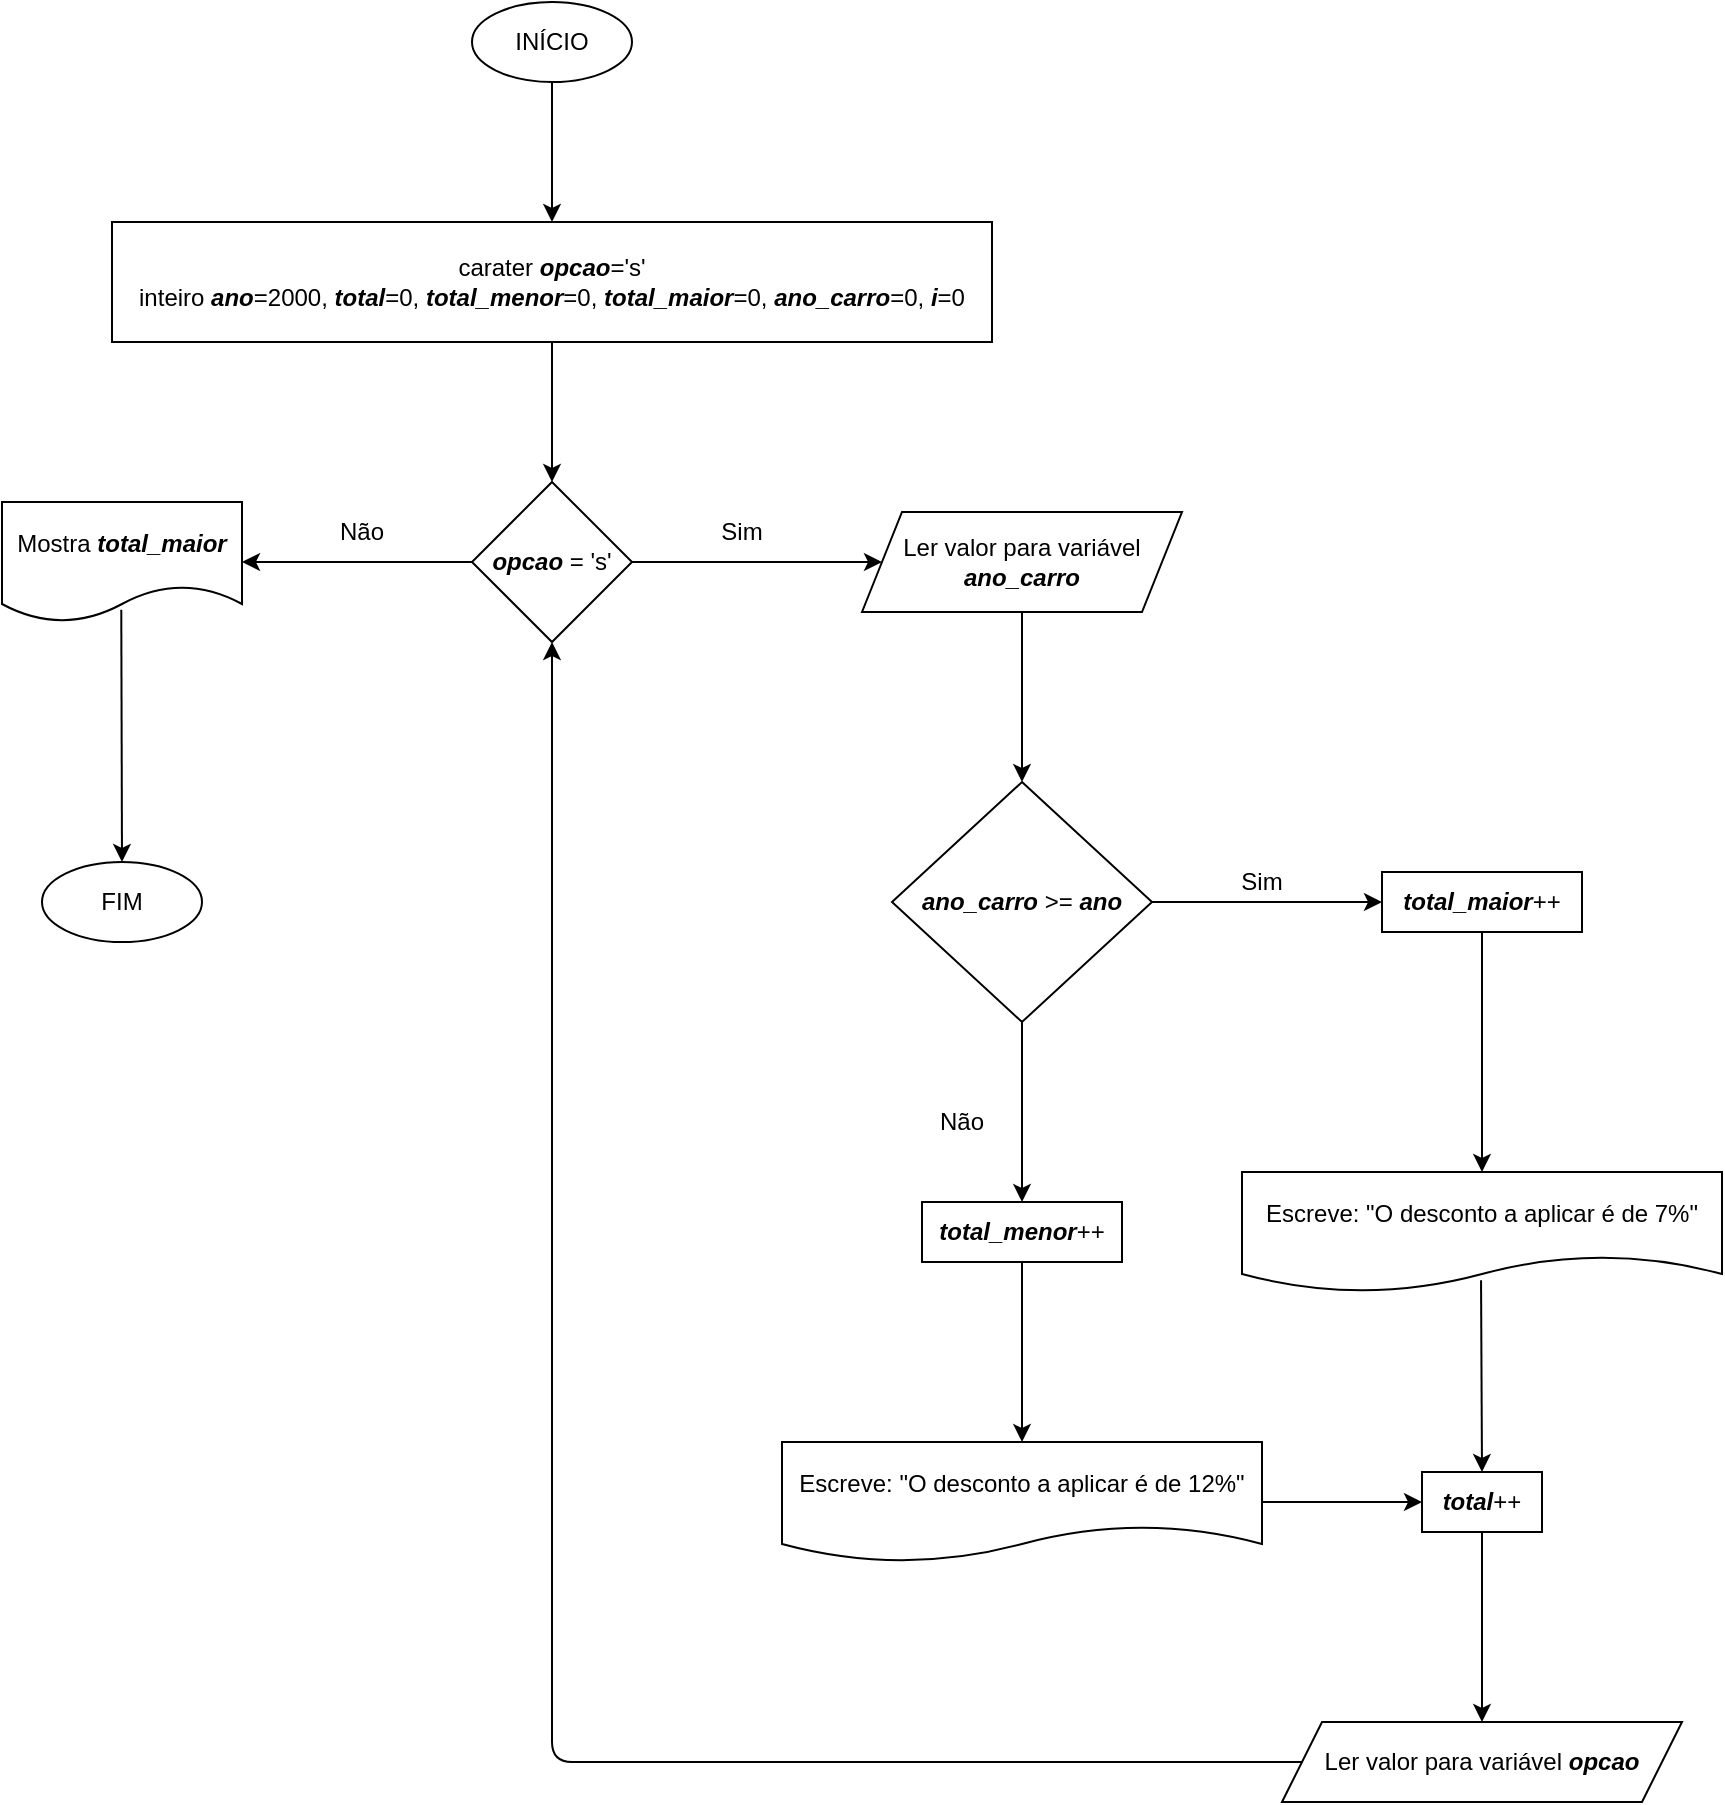 <mxfile version="13.7.9" type="device"><diagram id="93xqm5OjB6TI5xSfu6fs" name="Page-1"><mxGraphModel dx="1240" dy="686" grid="1" gridSize="10" guides="1" tooltips="1" connect="1" arrows="1" fold="1" page="1" pageScale="1" pageWidth="850" pageHeight="1100" math="0" shadow="0"><root><mxCell id="0"/><mxCell id="1" parent="0"/><mxCell id="lJgTZrz8S3YiAuMYGtJY-10" value="" style="edgeStyle=orthogonalEdgeStyle;rounded=0;orthogonalLoop=1;jettySize=auto;html=1;" edge="1" parent="1" source="lJgTZrz8S3YiAuMYGtJY-1" target="lJgTZrz8S3YiAuMYGtJY-2"><mxGeometry relative="1" as="geometry"/></mxCell><mxCell id="lJgTZrz8S3YiAuMYGtJY-1" value="INÍCIO" style="ellipse;whiteSpace=wrap;html=1;" vertex="1" parent="1"><mxGeometry x="385" y="10" width="80" height="40" as="geometry"/></mxCell><mxCell id="lJgTZrz8S3YiAuMYGtJY-11" value="" style="edgeStyle=orthogonalEdgeStyle;rounded=0;orthogonalLoop=1;jettySize=auto;html=1;" edge="1" parent="1" source="lJgTZrz8S3YiAuMYGtJY-2" target="lJgTZrz8S3YiAuMYGtJY-3"><mxGeometry relative="1" as="geometry"/></mxCell><mxCell id="lJgTZrz8S3YiAuMYGtJY-2" value="carater &lt;b style=&quot;font-style: italic&quot;&gt;opcao&lt;/b&gt;='s'&lt;br&gt;inteiro &lt;b&gt;&lt;i&gt;ano&lt;/i&gt;&lt;/b&gt;=2000, &lt;b&gt;&lt;i&gt;total&lt;/i&gt;&lt;/b&gt;=0, &lt;i&gt;&lt;b&gt;total_menor&lt;/b&gt;&lt;/i&gt;=0, &lt;b&gt;&lt;i&gt;total_maior&lt;/i&gt;&lt;/b&gt;=0, &lt;i&gt;&lt;b&gt;ano_carro&lt;/b&gt;&lt;/i&gt;=0, &lt;b&gt;&lt;i&gt;i&lt;/i&gt;&lt;/b&gt;=0" style="rounded=0;whiteSpace=wrap;html=1;" vertex="1" parent="1"><mxGeometry x="205" y="120" width="440" height="60" as="geometry"/></mxCell><mxCell id="lJgTZrz8S3YiAuMYGtJY-12" value="" style="edgeStyle=orthogonalEdgeStyle;rounded=0;orthogonalLoop=1;jettySize=auto;html=1;" edge="1" parent="1" source="lJgTZrz8S3YiAuMYGtJY-3" target="lJgTZrz8S3YiAuMYGtJY-4"><mxGeometry relative="1" as="geometry"/></mxCell><mxCell id="lJgTZrz8S3YiAuMYGtJY-26" value="" style="edgeStyle=orthogonalEdgeStyle;rounded=0;orthogonalLoop=1;jettySize=auto;html=1;" edge="1" parent="1" source="lJgTZrz8S3YiAuMYGtJY-3" target="lJgTZrz8S3YiAuMYGtJY-24"><mxGeometry relative="1" as="geometry"/></mxCell><mxCell id="lJgTZrz8S3YiAuMYGtJY-3" value="&lt;b&gt;&lt;i&gt;opcao&lt;/i&gt;&lt;/b&gt; = 's'" style="rhombus;whiteSpace=wrap;html=1;" vertex="1" parent="1"><mxGeometry x="385" y="250" width="80" height="80" as="geometry"/></mxCell><mxCell id="lJgTZrz8S3YiAuMYGtJY-13" value="" style="edgeStyle=orthogonalEdgeStyle;rounded=0;orthogonalLoop=1;jettySize=auto;html=1;" edge="1" parent="1" source="lJgTZrz8S3YiAuMYGtJY-4" target="lJgTZrz8S3YiAuMYGtJY-5"><mxGeometry relative="1" as="geometry"/></mxCell><mxCell id="lJgTZrz8S3YiAuMYGtJY-4" value="Ler valor para variável &lt;b&gt;&lt;i&gt;ano_carro&lt;/i&gt;&lt;/b&gt;" style="shape=parallelogram;perimeter=parallelogramPerimeter;whiteSpace=wrap;html=1;fixedSize=1;" vertex="1" parent="1"><mxGeometry x="580" y="265" width="160" height="50" as="geometry"/></mxCell><mxCell id="lJgTZrz8S3YiAuMYGtJY-14" value="" style="edgeStyle=orthogonalEdgeStyle;rounded=0;orthogonalLoop=1;jettySize=auto;html=1;" edge="1" parent="1" source="lJgTZrz8S3YiAuMYGtJY-5" target="lJgTZrz8S3YiAuMYGtJY-7"><mxGeometry relative="1" as="geometry"/></mxCell><mxCell id="lJgTZrz8S3YiAuMYGtJY-15" value="" style="edgeStyle=orthogonalEdgeStyle;rounded=0;orthogonalLoop=1;jettySize=auto;html=1;" edge="1" parent="1" source="lJgTZrz8S3YiAuMYGtJY-5" target="lJgTZrz8S3YiAuMYGtJY-6"><mxGeometry relative="1" as="geometry"/></mxCell><mxCell id="lJgTZrz8S3YiAuMYGtJY-5" value="&lt;b&gt;&lt;i&gt;ano_carro&lt;/i&gt;&lt;/b&gt; &amp;gt;= &lt;b&gt;&lt;i&gt;ano&lt;/i&gt;&lt;/b&gt;" style="rhombus;whiteSpace=wrap;html=1;" vertex="1" parent="1"><mxGeometry x="595" y="400" width="130" height="120" as="geometry"/></mxCell><mxCell id="lJgTZrz8S3YiAuMYGtJY-16" value="" style="edgeStyle=orthogonalEdgeStyle;rounded=0;orthogonalLoop=1;jettySize=auto;html=1;" edge="1" parent="1" source="lJgTZrz8S3YiAuMYGtJY-6" target="lJgTZrz8S3YiAuMYGtJY-8"><mxGeometry relative="1" as="geometry"/></mxCell><mxCell id="lJgTZrz8S3YiAuMYGtJY-6" value="&lt;b&gt;&lt;i&gt;total_maior&lt;/i&gt;&lt;/b&gt;++" style="rounded=0;whiteSpace=wrap;html=1;" vertex="1" parent="1"><mxGeometry x="840" y="445" width="100" height="30" as="geometry"/></mxCell><mxCell id="lJgTZrz8S3YiAuMYGtJY-17" value="" style="edgeStyle=orthogonalEdgeStyle;rounded=0;orthogonalLoop=1;jettySize=auto;html=1;" edge="1" parent="1" source="lJgTZrz8S3YiAuMYGtJY-7" target="lJgTZrz8S3YiAuMYGtJY-9"><mxGeometry relative="1" as="geometry"/></mxCell><mxCell id="lJgTZrz8S3YiAuMYGtJY-7" value="&lt;b&gt;&lt;i&gt;total_menor&lt;/i&gt;&lt;/b&gt;++" style="rounded=0;whiteSpace=wrap;html=1;" vertex="1" parent="1"><mxGeometry x="610" y="610" width="100" height="30" as="geometry"/></mxCell><mxCell id="lJgTZrz8S3YiAuMYGtJY-8" value="Escreve: &quot;O desconto a aplicar é de 7%&quot;" style="shape=document;whiteSpace=wrap;html=1;boundedLbl=1;" vertex="1" parent="1"><mxGeometry x="770" y="595" width="240" height="60" as="geometry"/></mxCell><mxCell id="lJgTZrz8S3YiAuMYGtJY-19" value="" style="edgeStyle=orthogonalEdgeStyle;rounded=0;orthogonalLoop=1;jettySize=auto;html=1;" edge="1" parent="1" source="lJgTZrz8S3YiAuMYGtJY-9" target="lJgTZrz8S3YiAuMYGtJY-18"><mxGeometry relative="1" as="geometry"/></mxCell><mxCell id="lJgTZrz8S3YiAuMYGtJY-9" value="Escreve: &quot;O desconto a aplicar é de 12%&quot;" style="shape=document;whiteSpace=wrap;html=1;boundedLbl=1;" vertex="1" parent="1"><mxGeometry x="540" y="730" width="240" height="60" as="geometry"/></mxCell><mxCell id="lJgTZrz8S3YiAuMYGtJY-22" value="" style="edgeStyle=orthogonalEdgeStyle;rounded=0;orthogonalLoop=1;jettySize=auto;html=1;" edge="1" parent="1" source="lJgTZrz8S3YiAuMYGtJY-18" target="lJgTZrz8S3YiAuMYGtJY-21"><mxGeometry relative="1" as="geometry"/></mxCell><mxCell id="lJgTZrz8S3YiAuMYGtJY-18" value="&lt;b&gt;&lt;i&gt;total&lt;/i&gt;&lt;/b&gt;++" style="rounded=0;whiteSpace=wrap;html=1;" vertex="1" parent="1"><mxGeometry x="860" y="745" width="60" height="30" as="geometry"/></mxCell><mxCell id="lJgTZrz8S3YiAuMYGtJY-20" value="" style="endArrow=classic;html=1;entryX=0.5;entryY=0;entryDx=0;entryDy=0;exitX=0.498;exitY=0.902;exitDx=0;exitDy=0;exitPerimeter=0;" edge="1" parent="1" source="lJgTZrz8S3YiAuMYGtJY-8" target="lJgTZrz8S3YiAuMYGtJY-18"><mxGeometry width="50" height="50" relative="1" as="geometry"><mxPoint x="740" y="600" as="sourcePoint"/><mxPoint x="790" y="550" as="targetPoint"/></mxGeometry></mxCell><mxCell id="lJgTZrz8S3YiAuMYGtJY-21" value="Ler valor para variável &lt;b&gt;&lt;i&gt;opcao&lt;/i&gt;&lt;/b&gt;" style="shape=parallelogram;perimeter=parallelogramPerimeter;whiteSpace=wrap;html=1;fixedSize=1;" vertex="1" parent="1"><mxGeometry x="790" y="870" width="200" height="40" as="geometry"/></mxCell><mxCell id="lJgTZrz8S3YiAuMYGtJY-23" value="" style="endArrow=classic;html=1;exitX=0;exitY=0.5;exitDx=0;exitDy=0;entryX=0.5;entryY=1;entryDx=0;entryDy=0;" edge="1" parent="1" source="lJgTZrz8S3YiAuMYGtJY-21" target="lJgTZrz8S3YiAuMYGtJY-3"><mxGeometry width="50" height="50" relative="1" as="geometry"><mxPoint x="740" y="720" as="sourcePoint"/><mxPoint x="790" y="670" as="targetPoint"/><Array as="points"><mxPoint x="425" y="890"/></Array></mxGeometry></mxCell><mxCell id="lJgTZrz8S3YiAuMYGtJY-24" value="Mostra &lt;b&gt;&lt;i&gt;total_maior&lt;/i&gt;&lt;/b&gt;" style="shape=document;whiteSpace=wrap;html=1;boundedLbl=1;" vertex="1" parent="1"><mxGeometry x="150" y="260" width="120" height="60" as="geometry"/></mxCell><mxCell id="lJgTZrz8S3YiAuMYGtJY-25" value="FIM" style="ellipse;whiteSpace=wrap;html=1;" vertex="1" parent="1"><mxGeometry x="170" y="440" width="80" height="40" as="geometry"/></mxCell><mxCell id="lJgTZrz8S3YiAuMYGtJY-27" value="" style="endArrow=classic;html=1;entryX=0.5;entryY=0;entryDx=0;entryDy=0;exitX=0.497;exitY=0.897;exitDx=0;exitDy=0;exitPerimeter=0;" edge="1" parent="1" source="lJgTZrz8S3YiAuMYGtJY-24" target="lJgTZrz8S3YiAuMYGtJY-25"><mxGeometry width="50" height="50" relative="1" as="geometry"><mxPoint x="470" y="440" as="sourcePoint"/><mxPoint x="520" y="390" as="targetPoint"/></mxGeometry></mxCell><mxCell id="lJgTZrz8S3YiAuMYGtJY-28" value="Sim" style="text;html=1;strokeColor=none;fillColor=none;align=center;verticalAlign=middle;whiteSpace=wrap;rounded=0;" vertex="1" parent="1"><mxGeometry x="500" y="265" width="40" height="20" as="geometry"/></mxCell><mxCell id="lJgTZrz8S3YiAuMYGtJY-29" value="Não" style="text;html=1;strokeColor=none;fillColor=none;align=center;verticalAlign=middle;whiteSpace=wrap;rounded=0;" vertex="1" parent="1"><mxGeometry x="310" y="265" width="40" height="20" as="geometry"/></mxCell><mxCell id="lJgTZrz8S3YiAuMYGtJY-30" value="Sim" style="text;html=1;strokeColor=none;fillColor=none;align=center;verticalAlign=middle;whiteSpace=wrap;rounded=0;" vertex="1" parent="1"><mxGeometry x="760" y="440" width="40" height="20" as="geometry"/></mxCell><mxCell id="lJgTZrz8S3YiAuMYGtJY-31" value="Não" style="text;html=1;strokeColor=none;fillColor=none;align=center;verticalAlign=middle;whiteSpace=wrap;rounded=0;" vertex="1" parent="1"><mxGeometry x="610" y="560" width="40" height="20" as="geometry"/></mxCell></root></mxGraphModel></diagram></mxfile>